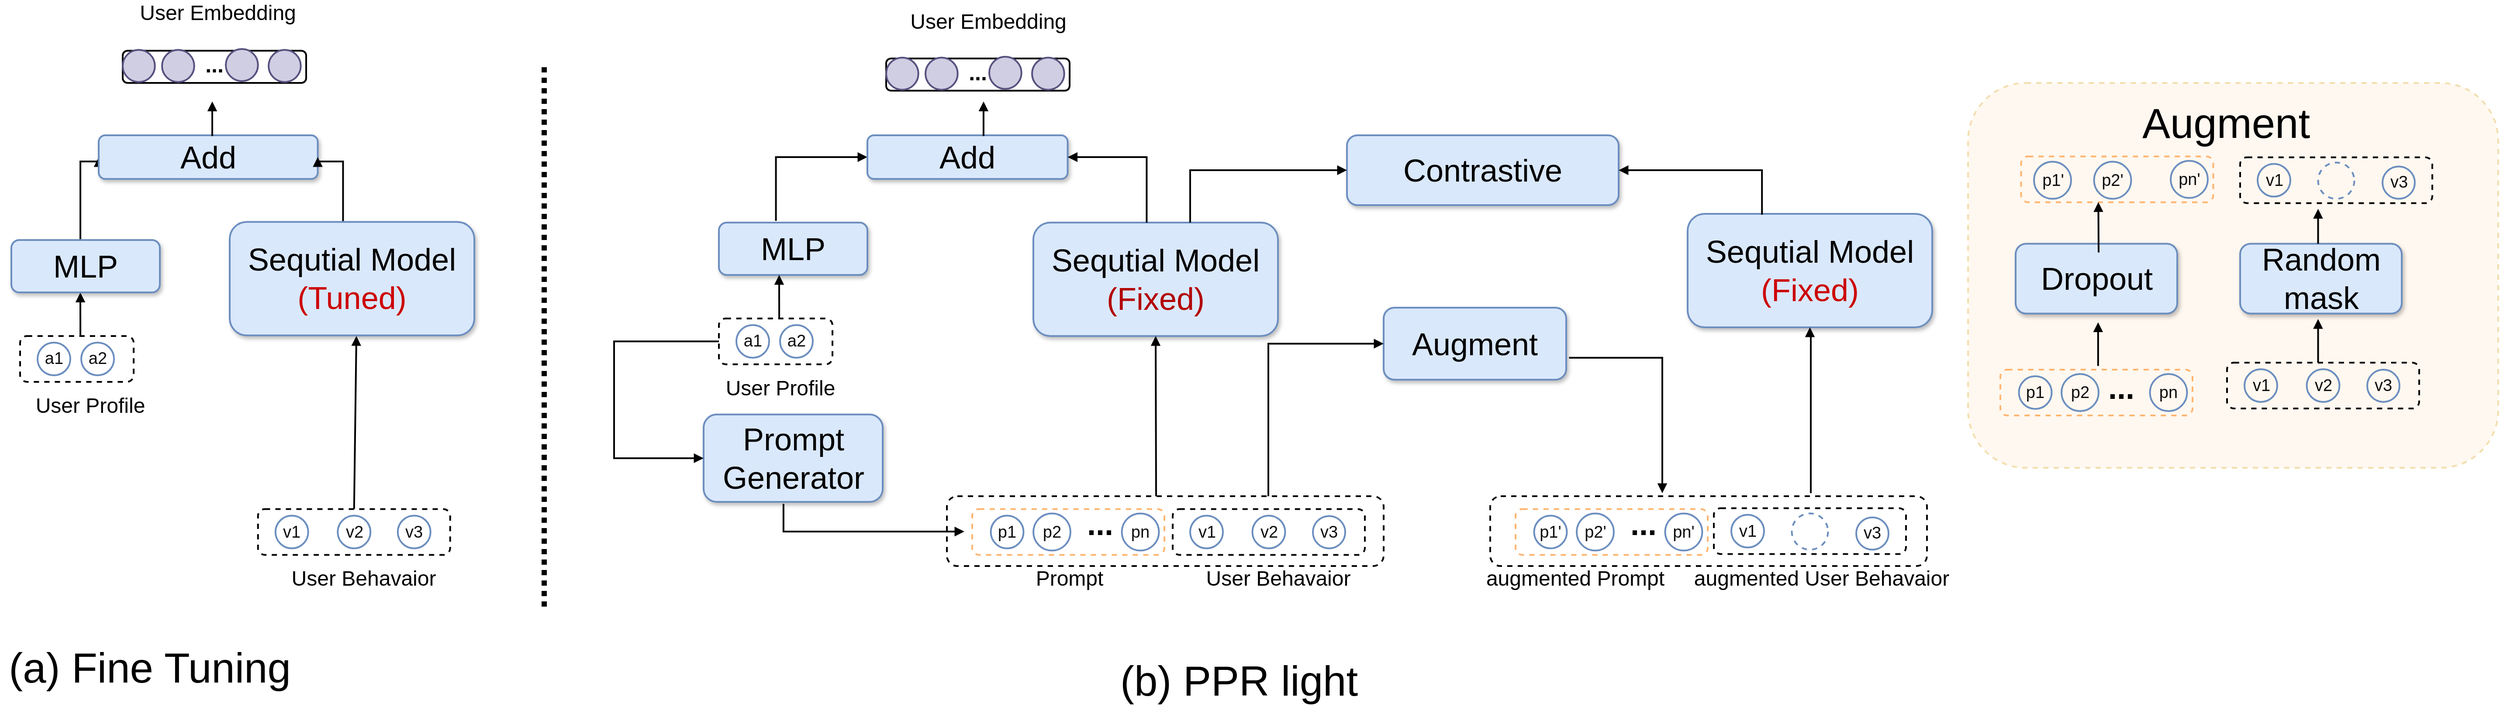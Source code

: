 <mxfile version="16.5.3" type="github">
  <diagram id="aS8oaicNbCkJTfkluQLp" name="第 1 页">
    <mxGraphModel dx="2620" dy="2096" grid="1" gridSize="10" guides="1" tooltips="1" connect="1" arrows="1" fold="1" page="1" pageScale="1" pageWidth="827" pageHeight="1169" math="0" shadow="0">
      <root>
        <mxCell id="0" />
        <mxCell id="1" parent="0" />
        <mxCell id="Ihp9EkSwN32YHoUl-qDa-56" value="" style="rounded=1;whiteSpace=wrap;html=1;fontSize=16;strokeWidth=2;fillColor=#ffe6cc;align=center;strokeColor=#d79b00;shadow=0;dashed=1;opacity=30;" parent="1" vertex="1">
          <mxGeometry x="2160" y="-40" width="607" height="441" as="geometry" />
        </mxCell>
        <mxCell id="Ihp9EkSwN32YHoUl-qDa-21" value="" style="rounded=1;whiteSpace=wrap;html=1;fontSize=16;fontColor=#000000;strokeWidth=2;fillColor=none;align=center;strokeColor=#000000;shadow=0;dashed=1;" parent="1" vertex="1">
          <mxGeometry x="1613" y="433.5" width="500" height="80" as="geometry" />
        </mxCell>
        <mxCell id="qPcQ9MrOAGg3BTobNgeT-1" value="" style="rounded=1;whiteSpace=wrap;html=1;fontSize=16;fontColor=#000000;strokeWidth=2;fillColor=none;align=center;strokeColor=#000000;shadow=0;dashed=1;" parent="1" vertex="1">
          <mxGeometry x="202.36" y="448.25" width="220" height="52.5" as="geometry" />
        </mxCell>
        <mxCell id="FrOMpBuzF8apIuOrP_3H-1" value="&lt;font color=&quot;#0d0d0d&quot;&gt;v1&lt;/font&gt;" style="ellipse;whiteSpace=wrap;html=1;aspect=fixed;fontSize=19;fontColor=#3399FF;strokeWidth=2;fillColor=none;strokeColor=#6C8EBF;" parent="1" vertex="1">
          <mxGeometry x="222.36" y="455.75" width="37.5" height="37.5" as="geometry" />
        </mxCell>
        <mxCell id="FrOMpBuzF8apIuOrP_3H-2" value="&lt;font color=&quot;#0d0d0d&quot;&gt;v2&lt;/font&gt;" style="ellipse;whiteSpace=wrap;html=1;aspect=fixed;fontSize=19;fontColor=#3399FF;strokeWidth=2;fillColor=none;strokeColor=#6C8EBF;" parent="1" vertex="1">
          <mxGeometry x="293.61" y="455.75" width="37.5" height="37.5" as="geometry" />
        </mxCell>
        <mxCell id="FrOMpBuzF8apIuOrP_3H-3" value="&lt;font color=&quot;#0d0d0d&quot;&gt;v3&lt;/font&gt;" style="ellipse;whiteSpace=wrap;html=1;aspect=fixed;fontSize=19;fontColor=#3399FF;strokeWidth=2;fillColor=none;strokeColor=#6C8EBF;" parent="1" vertex="1">
          <mxGeometry x="362.36" y="455.75" width="37.5" height="37.5" as="geometry" />
        </mxCell>
        <mxCell id="FrOMpBuzF8apIuOrP_3H-5" value="" style="endArrow=block;html=1;rounded=0;exitX=0.5;exitY=0;exitDx=0;exitDy=0;entryX=0.5;entryY=1;entryDx=0;entryDy=0;endFill=1;strokeWidth=2;" parent="1" source="qPcQ9MrOAGg3BTobNgeT-1" edge="1">
          <mxGeometry width="50" height="50" relative="1" as="geometry">
            <mxPoint x="250" y="240" as="sourcePoint" />
            <mxPoint x="315" y="250" as="targetPoint" />
          </mxGeometry>
        </mxCell>
        <mxCell id="FrOMpBuzF8apIuOrP_3H-6" value="&lt;font style=&quot;font-size: 24px&quot;&gt;User Behavaior&lt;/font&gt;" style="text;html=1;resizable=0;autosize=1;align=center;verticalAlign=middle;points=[];fillColor=none;strokeColor=none;rounded=0;" parent="1" vertex="1">
          <mxGeometry x="232.86" y="518.25" width="180" height="20" as="geometry" />
        </mxCell>
        <mxCell id="FrOMpBuzF8apIuOrP_3H-9" value="" style="rounded=1;whiteSpace=wrap;html=1;fontSize=16;fontColor=#000000;strokeWidth=2;fillColor=none;align=center;strokeColor=#000000;shadow=0;dashed=1;" parent="1" vertex="1">
          <mxGeometry x="-70" y="250" width="130" height="52.5" as="geometry" />
        </mxCell>
        <mxCell id="FrOMpBuzF8apIuOrP_3H-10" value="&lt;font color=&quot;#0d0d0d&quot;&gt;a1&lt;/font&gt;" style="ellipse;whiteSpace=wrap;html=1;aspect=fixed;fontSize=19;fontColor=#3399FF;strokeWidth=2;fillColor=none;strokeColor=#6C8EBF;" parent="1" vertex="1">
          <mxGeometry x="-50" y="257.5" width="37.5" height="37.5" as="geometry" />
        </mxCell>
        <mxCell id="FrOMpBuzF8apIuOrP_3H-11" value="&lt;font color=&quot;#0d0d0d&quot;&gt;a2&lt;/font&gt;" style="ellipse;whiteSpace=wrap;html=1;aspect=fixed;fontSize=19;fontColor=#3399FF;strokeWidth=2;fillColor=none;strokeColor=#6C8EBF;" parent="1" vertex="1">
          <mxGeometry y="257.5" width="37.5" height="37.5" as="geometry" />
        </mxCell>
        <mxCell id="FrOMpBuzF8apIuOrP_3H-12" value="&lt;font style=&quot;font-size: 24px&quot;&gt;User Profile&lt;/font&gt;" style="text;html=1;resizable=0;autosize=1;align=center;verticalAlign=middle;points=[];fillColor=none;strokeColor=none;rounded=0;" parent="1" vertex="1">
          <mxGeometry x="-60" y="320" width="140" height="20" as="geometry" />
        </mxCell>
        <mxCell id="FrOMpBuzF8apIuOrP_3H-13" value="" style="endArrow=block;html=1;rounded=0;exitX=0.531;exitY=0;exitDx=0;exitDy=0;entryX=0.5;entryY=1;entryDx=0;entryDy=0;endFill=1;strokeWidth=2;exitPerimeter=0;" parent="1" source="FrOMpBuzF8apIuOrP_3H-9" edge="1">
          <mxGeometry width="50" height="50" relative="1" as="geometry">
            <mxPoint x="-1" y="239.87" as="sourcePoint" />
            <mxPoint x="-1" y="200.12" as="targetPoint" />
          </mxGeometry>
        </mxCell>
        <mxCell id="FrOMpBuzF8apIuOrP_3H-15" value="" style="endArrow=block;html=1;rounded=0;exitX=0.531;exitY=0;exitDx=0;exitDy=0;endFill=1;strokeWidth=2;exitPerimeter=0;edgeStyle=elbowEdgeStyle;elbow=vertical;entryX=0;entryY=0.5;entryDx=0;entryDy=0;" parent="1" target="FrOMpBuzF8apIuOrP_3H-16" edge="1">
          <mxGeometry width="50" height="50" relative="1" as="geometry">
            <mxPoint x="-0.97" y="140.12" as="sourcePoint" />
            <mxPoint x="-40" y="50" as="targetPoint" />
            <Array as="points">
              <mxPoint x="-1" y="50" />
            </Array>
          </mxGeometry>
        </mxCell>
        <mxCell id="FrOMpBuzF8apIuOrP_3H-16" value="&lt;font style=&quot;font-size: 36px&quot;&gt;Add&lt;/font&gt;" style="rounded=1;whiteSpace=wrap;html=1;fontSize=16;strokeWidth=2;fillColor=#dae8fc;align=center;strokeColor=#6c8ebf;shadow=1;" parent="1" vertex="1">
          <mxGeometry x="20" y="20" width="250.75" height="50" as="geometry" />
        </mxCell>
        <mxCell id="FrOMpBuzF8apIuOrP_3H-17" value="" style="endArrow=block;html=1;rounded=0;exitX=0.5;exitY=0;exitDx=0;exitDy=0;endFill=1;strokeWidth=2;edgeStyle=elbowEdgeStyle;elbow=vertical;entryX=1;entryY=0.5;entryDx=0;entryDy=0;" parent="1" target="FrOMpBuzF8apIuOrP_3H-16" edge="1">
          <mxGeometry width="50" height="50" relative="1" as="geometry">
            <mxPoint x="299.71" y="130" as="sourcePoint" />
            <mxPoint x="300" y="50" as="targetPoint" />
            <Array as="points">
              <mxPoint x="300" y="50" />
            </Array>
          </mxGeometry>
        </mxCell>
        <mxCell id="FrOMpBuzF8apIuOrP_3H-20" value="" style="endArrow=block;html=1;rounded=0;exitX=0.5;exitY=0;exitDx=0;exitDy=0;entryX=0.5;entryY=1;entryDx=0;entryDy=0;endFill=1;strokeWidth=2;" parent="1" edge="1">
          <mxGeometry width="50" height="50" relative="1" as="geometry">
            <mxPoint x="150" y="21" as="sourcePoint" />
            <mxPoint x="150" y="-18.75" as="targetPoint" />
          </mxGeometry>
        </mxCell>
        <mxCell id="FrOMpBuzF8apIuOrP_3H-22" value="&lt;font style=&quot;font-size: 36px&quot;&gt;Sequtial Model&lt;br&gt;&lt;font color=&quot;#b20000&quot;&gt;(Fixed)&lt;/font&gt;&lt;/font&gt;" style="rounded=1;whiteSpace=wrap;html=1;fontSize=16;strokeWidth=2;fillColor=#dae8fc;align=center;strokeColor=#6c8ebf;shadow=1;" parent="1" vertex="1">
          <mxGeometry x="1090" y="120" width="280" height="130" as="geometry" />
        </mxCell>
        <mxCell id="FrOMpBuzF8apIuOrP_3H-23" value="" style="rounded=1;whiteSpace=wrap;html=1;fontSize=16;fontColor=#000000;strokeWidth=2;fillColor=none;align=center;strokeColor=#000000;shadow=0;dashed=1;" parent="1" vertex="1">
          <mxGeometry x="1249.5" y="448.25" width="220" height="52.5" as="geometry" />
        </mxCell>
        <mxCell id="FrOMpBuzF8apIuOrP_3H-24" value="&lt;font color=&quot;#0d0d0d&quot;&gt;v1&lt;/font&gt;" style="ellipse;whiteSpace=wrap;html=1;aspect=fixed;fontSize=19;fontColor=#3399FF;strokeWidth=2;fillColor=none;strokeColor=#6C8EBF;" parent="1" vertex="1">
          <mxGeometry x="1269.5" y="455.75" width="37.5" height="37.5" as="geometry" />
        </mxCell>
        <mxCell id="FrOMpBuzF8apIuOrP_3H-25" value="&lt;font color=&quot;#0d0d0d&quot;&gt;v2&lt;/font&gt;" style="ellipse;whiteSpace=wrap;html=1;aspect=fixed;fontSize=19;fontColor=#3399FF;strokeWidth=2;fillColor=none;strokeColor=#6C8EBF;" parent="1" vertex="1">
          <mxGeometry x="1340.75" y="455.75" width="37.5" height="37.5" as="geometry" />
        </mxCell>
        <mxCell id="FrOMpBuzF8apIuOrP_3H-26" value="&lt;font color=&quot;#0d0d0d&quot;&gt;v3&lt;/font&gt;" style="ellipse;whiteSpace=wrap;html=1;aspect=fixed;fontSize=19;fontColor=#3399FF;strokeWidth=2;fillColor=none;strokeColor=#6C8EBF;" parent="1" vertex="1">
          <mxGeometry x="1410" y="456.25" width="37" height="37" as="geometry" />
        </mxCell>
        <mxCell id="FrOMpBuzF8apIuOrP_3H-27" value="" style="endArrow=block;html=1;rounded=0;entryX=0.5;entryY=1;entryDx=0;entryDy=0;endFill=1;strokeWidth=2;exitX=0.479;exitY=0;exitDx=0;exitDy=0;exitPerimeter=0;" parent="1" source="FrOMpBuzF8apIuOrP_3H-49" target="FrOMpBuzF8apIuOrP_3H-22" edge="1">
          <mxGeometry width="50" height="50" relative="1" as="geometry">
            <mxPoint x="1210" y="390" as="sourcePoint" />
            <mxPoint x="1220" y="180" as="targetPoint" />
          </mxGeometry>
        </mxCell>
        <mxCell id="FrOMpBuzF8apIuOrP_3H-28" value="&lt;font style=&quot;font-size: 24px&quot;&gt;User Behavaior&lt;/font&gt;" style="text;html=1;resizable=0;autosize=1;align=center;verticalAlign=middle;points=[];fillColor=none;strokeColor=none;rounded=0;" parent="1" vertex="1">
          <mxGeometry x="1280" y="518.25" width="180" height="20" as="geometry" />
        </mxCell>
        <mxCell id="FrOMpBuzF8apIuOrP_3H-29" value="&lt;font style=&quot;font-size: 36px&quot;&gt;MLP&lt;/font&gt;" style="rounded=1;whiteSpace=wrap;html=1;fontSize=16;strokeWidth=2;fillColor=#dae8fc;align=center;strokeColor=#6c8ebf;shadow=1;" parent="1" vertex="1">
          <mxGeometry x="730" y="120" width="170" height="60" as="geometry" />
        </mxCell>
        <mxCell id="FrOMpBuzF8apIuOrP_3H-30" value="" style="rounded=1;whiteSpace=wrap;html=1;fontSize=16;fontColor=#000000;strokeWidth=2;fillColor=none;align=center;strokeColor=#000000;shadow=0;dashed=1;" parent="1" vertex="1">
          <mxGeometry x="730" y="229.88" width="130" height="52.5" as="geometry" />
        </mxCell>
        <mxCell id="FrOMpBuzF8apIuOrP_3H-31" value="&lt;font color=&quot;#0d0d0d&quot;&gt;a1&lt;/font&gt;" style="ellipse;whiteSpace=wrap;html=1;aspect=fixed;fontSize=19;fontColor=#3399FF;strokeWidth=2;fillColor=none;strokeColor=#6C8EBF;" parent="1" vertex="1">
          <mxGeometry x="750" y="237.38" width="37.5" height="37.5" as="geometry" />
        </mxCell>
        <mxCell id="FrOMpBuzF8apIuOrP_3H-32" value="&lt;font color=&quot;#0d0d0d&quot;&gt;a2&lt;/font&gt;" style="ellipse;whiteSpace=wrap;html=1;aspect=fixed;fontSize=19;fontColor=#3399FF;strokeWidth=2;fillColor=none;strokeColor=#6C8EBF;" parent="1" vertex="1">
          <mxGeometry x="800" y="237.38" width="37.5" height="37.5" as="geometry" />
        </mxCell>
        <mxCell id="FrOMpBuzF8apIuOrP_3H-33" value="&lt;font style=&quot;font-size: 24px&quot;&gt;User Profile&lt;/font&gt;" style="text;html=1;resizable=0;autosize=1;align=center;verticalAlign=middle;points=[];fillColor=none;strokeColor=none;rounded=0;" parent="1" vertex="1">
          <mxGeometry x="730" y="299.88" width="140" height="20" as="geometry" />
        </mxCell>
        <mxCell id="FrOMpBuzF8apIuOrP_3H-34" value="" style="endArrow=block;html=1;rounded=0;exitX=0.531;exitY=0;exitDx=0;exitDy=0;entryX=0.5;entryY=1;entryDx=0;entryDy=0;endFill=1;strokeWidth=2;exitPerimeter=0;" parent="1" source="FrOMpBuzF8apIuOrP_3H-30" edge="1">
          <mxGeometry width="50" height="50" relative="1" as="geometry">
            <mxPoint x="799" y="219.75" as="sourcePoint" />
            <mxPoint x="799" y="180.0" as="targetPoint" />
          </mxGeometry>
        </mxCell>
        <mxCell id="FrOMpBuzF8apIuOrP_3H-35" value="" style="endArrow=block;html=1;rounded=0;endFill=1;strokeWidth=2;edgeStyle=elbowEdgeStyle;elbow=vertical;entryX=0;entryY=0.5;entryDx=0;entryDy=0;exitX=0.384;exitY=-0.034;exitDx=0;exitDy=0;exitPerimeter=0;" parent="1" source="FrOMpBuzF8apIuOrP_3H-29" target="FrOMpBuzF8apIuOrP_3H-36" edge="1">
          <mxGeometry width="50" height="50" relative="1" as="geometry">
            <mxPoint x="800" y="110" as="sourcePoint" />
            <mxPoint x="880" y="40" as="targetPoint" />
            <Array as="points">
              <mxPoint x="815" y="45" />
            </Array>
          </mxGeometry>
        </mxCell>
        <mxCell id="FrOMpBuzF8apIuOrP_3H-36" value="&lt;font style=&quot;font-size: 36px&quot;&gt;Add&lt;/font&gt;" style="rounded=1;whiteSpace=wrap;html=1;fontSize=16;strokeWidth=2;fillColor=#dae8fc;align=center;strokeColor=#6c8ebf;shadow=1;" parent="1" vertex="1">
          <mxGeometry x="900" y="20" width="229.25" height="50" as="geometry" />
        </mxCell>
        <mxCell id="FrOMpBuzF8apIuOrP_3H-37" value="" style="endArrow=block;html=1;rounded=0;exitX=0.5;exitY=0;exitDx=0;exitDy=0;endFill=1;strokeWidth=2;edgeStyle=elbowEdgeStyle;elbow=vertical;entryX=1;entryY=0.5;entryDx=0;entryDy=0;" parent="1" target="FrOMpBuzF8apIuOrP_3H-36" edge="1">
          <mxGeometry width="50" height="50" relative="1" as="geometry">
            <mxPoint x="1219.71" y="120" as="sourcePoint" />
            <mxPoint x="1220" y="40" as="targetPoint" />
            <Array as="points">
              <mxPoint x="1170" y="45" />
            </Array>
          </mxGeometry>
        </mxCell>
        <mxCell id="FrOMpBuzF8apIuOrP_3H-39" value="" style="endArrow=block;html=1;rounded=0;exitX=0.5;exitY=0;exitDx=0;exitDy=0;entryX=0.5;entryY=1;entryDx=0;entryDy=0;endFill=1;strokeWidth=2;" parent="1" edge="1">
          <mxGeometry width="50" height="50" relative="1" as="geometry">
            <mxPoint x="1032.95" y="21" as="sourcePoint" />
            <mxPoint x="1032.95" y="-18.75" as="targetPoint" />
          </mxGeometry>
        </mxCell>
        <mxCell id="FrOMpBuzF8apIuOrP_3H-41" value="&lt;font style=&quot;font-size: 36px&quot;&gt;Prompt Generator&lt;/font&gt;" style="rounded=1;whiteSpace=wrap;html=1;fontSize=16;strokeWidth=2;fillColor=#dae8fc;align=center;strokeColor=#6c8ebf;shadow=1;" parent="1" vertex="1">
          <mxGeometry x="712.5" y="339.88" width="205" height="100.12" as="geometry" />
        </mxCell>
        <mxCell id="FrOMpBuzF8apIuOrP_3H-43" value="" style="endArrow=block;html=1;rounded=0;exitX=0;exitY=0.5;exitDx=0;exitDy=0;entryX=0;entryY=0.5;entryDx=0;entryDy=0;endFill=1;strokeWidth=2;edgeStyle=elbowEdgeStyle;elbow=vertical;" parent="1" source="FrOMpBuzF8apIuOrP_3H-30" target="FrOMpBuzF8apIuOrP_3H-41" edge="1">
          <mxGeometry width="50" height="50" relative="1" as="geometry">
            <mxPoint x="560" y="289.63" as="sourcePoint" />
            <mxPoint x="560" y="249.88" as="targetPoint" />
            <Array as="points">
              <mxPoint x="610" y="250" />
              <mxPoint x="530" y="322.88" />
            </Array>
          </mxGeometry>
        </mxCell>
        <mxCell id="FrOMpBuzF8apIuOrP_3H-44" value="" style="rounded=1;whiteSpace=wrap;html=1;fontSize=16;fontColor=#000000;strokeWidth=2;fillColor=none;align=center;strokeColor=#FFB570;shadow=0;dashed=1;" parent="1" vertex="1">
          <mxGeometry x="1020" y="448.25" width="220" height="52.5" as="geometry" />
        </mxCell>
        <mxCell id="FrOMpBuzF8apIuOrP_3H-45" value="&lt;font color=&quot;#0d0d0d&quot;&gt;p1&lt;/font&gt;" style="ellipse;whiteSpace=wrap;html=1;aspect=fixed;fontSize=19;fontColor=#3399FF;strokeWidth=2;fillColor=none;strokeColor=#6C8EBF;" parent="1" vertex="1">
          <mxGeometry x="1041.25" y="455.75" width="37.5" height="37.5" as="geometry" />
        </mxCell>
        <mxCell id="FrOMpBuzF8apIuOrP_3H-46" value="&lt;font color=&quot;#0d0d0d&quot;&gt;p2&lt;/font&gt;" style="ellipse;whiteSpace=wrap;html=1;aspect=fixed;fontSize=19;fontColor=#3399FF;strokeWidth=2;fillColor=none;strokeColor=#6C8EBF;" parent="1" vertex="1">
          <mxGeometry x="1090" y="453.25" width="42.5" height="42.5" as="geometry" />
        </mxCell>
        <mxCell id="FrOMpBuzF8apIuOrP_3H-47" value="&lt;font color=&quot;#0d0d0d&quot;&gt;pn&lt;/font&gt;" style="ellipse;whiteSpace=wrap;html=1;aspect=fixed;fontSize=19;fontColor=#3399FF;strokeWidth=2;fillColor=none;strokeColor=#6C8EBF;" parent="1" vertex="1">
          <mxGeometry x="1191.25" y="453.25" width="42.5" height="42.5" as="geometry" />
        </mxCell>
        <mxCell id="FrOMpBuzF8apIuOrP_3H-48" value="&lt;b&gt;&lt;font style=&quot;font-size: 36px&quot;&gt;...&lt;/font&gt;&lt;/b&gt;" style="text;html=1;resizable=0;autosize=1;align=center;verticalAlign=middle;points=[];fillColor=none;strokeColor=none;rounded=0;fontSize=24;" parent="1" vertex="1">
          <mxGeometry x="1141.25" y="444.5" width="50" height="40" as="geometry" />
        </mxCell>
        <mxCell id="FrOMpBuzF8apIuOrP_3H-49" value="" style="rounded=1;whiteSpace=wrap;html=1;fontSize=16;fontColor=#000000;strokeWidth=2;fillColor=none;align=center;strokeColor=#000000;shadow=0;dashed=1;" parent="1" vertex="1">
          <mxGeometry x="991" y="433.5" width="500" height="80" as="geometry" />
        </mxCell>
        <mxCell id="FrOMpBuzF8apIuOrP_3H-50" value="&lt;font style=&quot;font-size: 24px&quot;&gt;Prompt&lt;/font&gt;" style="text;html=1;resizable=0;autosize=1;align=center;verticalAlign=middle;points=[];fillColor=none;strokeColor=none;rounded=0;" parent="1" vertex="1">
          <mxGeometry x="1086.25" y="518.25" width="90" height="20" as="geometry" />
        </mxCell>
        <mxCell id="FrOMpBuzF8apIuOrP_3H-51" value="" style="endArrow=block;html=1;rounded=0;exitX=0.446;exitY=1.023;exitDx=0;exitDy=0;entryX=0.04;entryY=0.5;entryDx=0;entryDy=0;endFill=1;strokeWidth=2;edgeStyle=elbowEdgeStyle;elbow=vertical;entryPerimeter=0;exitPerimeter=0;" parent="1" source="FrOMpBuzF8apIuOrP_3H-41" target="FrOMpBuzF8apIuOrP_3H-49" edge="1">
          <mxGeometry width="50" height="50" relative="1" as="geometry">
            <mxPoint x="880" y="430" as="sourcePoint" />
            <mxPoint x="885" y="543.75" as="targetPoint" />
            <Array as="points">
              <mxPoint x="900" y="474" />
            </Array>
          </mxGeometry>
        </mxCell>
        <mxCell id="FrOMpBuzF8apIuOrP_3H-138" value="" style="endArrow=none;html=1;rounded=0;fontSize=36;strokeWidth=6;elbow=vertical;dashed=1;dashPattern=1 1;" parent="1" edge="1">
          <mxGeometry width="50" height="50" relative="1" as="geometry">
            <mxPoint x="530" y="560" as="sourcePoint" />
            <mxPoint x="530" y="-60" as="targetPoint" />
          </mxGeometry>
        </mxCell>
        <mxCell id="FrOMpBuzF8apIuOrP_3H-140" value="&lt;font style=&quot;font-size: 48px&quot;&gt;(a) Fine Tuning&lt;/font&gt;" style="text;html=1;resizable=0;autosize=1;align=center;verticalAlign=middle;points=[];fillColor=none;strokeColor=none;rounded=0;" parent="1" vertex="1">
          <mxGeometry x="-92.5" y="615" width="340" height="30" as="geometry" />
        </mxCell>
        <mxCell id="FrOMpBuzF8apIuOrP_3H-141" value="&lt;font style=&quot;font-size: 48px&quot;&gt;(b) PPR light&lt;/font&gt;" style="text;html=1;resizable=0;autosize=1;align=center;verticalAlign=middle;points=[];fillColor=none;strokeColor=none;rounded=0;" parent="1" vertex="1">
          <mxGeometry x="1180" y="630" width="290" height="30" as="geometry" />
        </mxCell>
        <mxCell id="Ihp9EkSwN32YHoUl-qDa-15" value="&lt;font style=&quot;font-size: 24px&quot;&gt;augmented User Behavaior&lt;/font&gt;" style="text;html=1;resizable=0;autosize=1;align=center;verticalAlign=middle;points=[];fillColor=none;strokeColor=none;rounded=0;" parent="1" vertex="1">
          <mxGeometry x="1837" y="518.25" width="310" height="20" as="geometry" />
        </mxCell>
        <mxCell id="Ihp9EkSwN32YHoUl-qDa-16" value="" style="rounded=1;whiteSpace=wrap;html=1;fontSize=16;fontColor=#000000;strokeWidth=2;fillColor=none;align=center;strokeColor=#FFB570;shadow=0;dashed=1;" parent="1" vertex="1">
          <mxGeometry x="1642" y="448.25" width="220" height="52.5" as="geometry" />
        </mxCell>
        <mxCell id="Ihp9EkSwN32YHoUl-qDa-17" value="&lt;font color=&quot;#0d0d0d&quot;&gt;p1&#39;&lt;/font&gt;" style="ellipse;whiteSpace=wrap;html=1;aspect=fixed;fontSize=19;fontColor=#3399FF;strokeWidth=2;fillColor=none;strokeColor=#6C8EBF;" parent="1" vertex="1">
          <mxGeometry x="1663.25" y="455.75" width="37.5" height="37.5" as="geometry" />
        </mxCell>
        <mxCell id="Ihp9EkSwN32YHoUl-qDa-18" value="&lt;font color=&quot;#0d0d0d&quot;&gt;p2&#39;&lt;/font&gt;" style="ellipse;whiteSpace=wrap;html=1;aspect=fixed;fontSize=19;fontColor=#3399FF;strokeWidth=2;fillColor=none;strokeColor=#6C8EBF;" parent="1" vertex="1">
          <mxGeometry x="1712" y="453.25" width="42.5" height="42.5" as="geometry" />
        </mxCell>
        <mxCell id="Ihp9EkSwN32YHoUl-qDa-19" value="&lt;font color=&quot;#0d0d0d&quot;&gt;pn&#39;&lt;/font&gt;" style="ellipse;whiteSpace=wrap;html=1;aspect=fixed;fontSize=19;fontColor=#3399FF;strokeWidth=2;fillColor=none;strokeColor=#6C8EBF;" parent="1" vertex="1">
          <mxGeometry x="1813.25" y="453.25" width="42.5" height="42.5" as="geometry" />
        </mxCell>
        <mxCell id="Ihp9EkSwN32YHoUl-qDa-20" value="&lt;b&gt;&lt;font style=&quot;font-size: 36px&quot;&gt;...&lt;/font&gt;&lt;/b&gt;" style="text;html=1;resizable=0;autosize=1;align=center;verticalAlign=middle;points=[];fillColor=none;strokeColor=none;rounded=0;fontSize=24;" parent="1" vertex="1">
          <mxGeometry x="1763.25" y="444.5" width="50" height="40" as="geometry" />
        </mxCell>
        <mxCell id="Ihp9EkSwN32YHoUl-qDa-22" value="&lt;font style=&quot;font-size: 24px&quot;&gt;augmented Prompt&lt;/font&gt;" style="text;html=1;resizable=0;autosize=1;align=center;verticalAlign=middle;points=[];fillColor=none;strokeColor=none;rounded=0;" parent="1" vertex="1">
          <mxGeometry x="1600" y="518.25" width="220" height="20" as="geometry" />
        </mxCell>
        <mxCell id="Ihp9EkSwN32YHoUl-qDa-23" value="&lt;font style=&quot;font-size: 36px&quot;&gt;Augment&lt;/font&gt;" style="rounded=1;whiteSpace=wrap;html=1;fontSize=16;strokeWidth=2;fillColor=#dae8fc;align=center;strokeColor=#6c8ebf;shadow=1;" parent="1" vertex="1">
          <mxGeometry x="1491" y="217.5" width="209" height="82.5" as="geometry" />
        </mxCell>
        <mxCell id="Ihp9EkSwN32YHoUl-qDa-24" value="" style="endArrow=block;html=1;rounded=0;exitX=0.5;exitY=0;exitDx=0;exitDy=0;entryX=0;entryY=0.5;entryDx=0;entryDy=0;endFill=1;strokeWidth=2;fontSize=36;edgeStyle=orthogonalEdgeStyle;" parent="1" target="Ihp9EkSwN32YHoUl-qDa-23" edge="1">
          <mxGeometry width="50" height="50" relative="1" as="geometry">
            <mxPoint x="1359" y="433.5" as="sourcePoint" />
            <mxPoint x="1359" y="393.75" as="targetPoint" />
            <Array as="points">
              <mxPoint x="1359" y="259" />
            </Array>
          </mxGeometry>
        </mxCell>
        <mxCell id="Ihp9EkSwN32YHoUl-qDa-25" value="" style="endArrow=block;html=1;rounded=0;exitX=0.5;exitY=0;exitDx=0;exitDy=0;endFill=1;strokeWidth=2;fontSize=36;edgeStyle=orthogonalEdgeStyle;" parent="1" edge="1">
          <mxGeometry width="50" height="50" relative="1" as="geometry">
            <mxPoint x="1703.25" y="274.88" as="sourcePoint" />
            <mxPoint x="1810" y="430" as="targetPoint" />
            <Array as="points">
              <mxPoint x="1810" y="275" />
            </Array>
          </mxGeometry>
        </mxCell>
        <mxCell id="Ihp9EkSwN32YHoUl-qDa-26" value="&lt;font style=&quot;font-size: 36px&quot;&gt;Sequtial Model&lt;br&gt;&lt;font color=&quot;#cc0000&quot;&gt;(Fixed)&lt;/font&gt;&lt;/font&gt;" style="rounded=1;whiteSpace=wrap;html=1;fontSize=16;strokeWidth=2;fillColor=#dae8fc;align=center;strokeColor=#6c8ebf;shadow=1;" parent="1" vertex="1">
          <mxGeometry x="1839" y="110" width="280" height="130" as="geometry" />
        </mxCell>
        <mxCell id="Ihp9EkSwN32YHoUl-qDa-27" value="" style="endArrow=block;html=1;rounded=0;endFill=1;strokeWidth=2;fontSize=36;edgeStyle=orthogonalEdgeStyle;entryX=0.5;entryY=1;entryDx=0;entryDy=0;" parent="1" target="Ihp9EkSwN32YHoUl-qDa-26" edge="1">
          <mxGeometry width="50" height="50" relative="1" as="geometry">
            <mxPoint x="1979" y="429" as="sourcePoint" />
            <mxPoint x="2095.75" y="584.17" as="targetPoint" />
            <Array as="points">
              <mxPoint x="1980" y="429" />
              <mxPoint x="1980" y="250" />
            </Array>
          </mxGeometry>
        </mxCell>
        <mxCell id="Ihp9EkSwN32YHoUl-qDa-28" value="&lt;font style=&quot;font-size: 36px&quot;&gt;Contrastive&lt;/font&gt;" style="rounded=1;whiteSpace=wrap;html=1;fontSize=16;strokeWidth=2;fillColor=#dae8fc;align=center;strokeColor=#6c8ebf;shadow=1;" parent="1" vertex="1">
          <mxGeometry x="1449" y="20" width="311" height="80" as="geometry" />
        </mxCell>
        <mxCell id="Ihp9EkSwN32YHoUl-qDa-29" value="" style="endArrow=block;html=1;rounded=0;exitX=0.5;exitY=0;exitDx=0;exitDy=0;entryX=0;entryY=0.5;entryDx=0;entryDy=0;endFill=1;strokeWidth=2;fontSize=36;edgeStyle=orthogonalEdgeStyle;" parent="1" target="Ihp9EkSwN32YHoUl-qDa-28" edge="1">
          <mxGeometry width="50" height="50" relative="1" as="geometry">
            <mxPoint x="1269.5" y="120" as="sourcePoint" />
            <mxPoint x="1401.5" y="-54.75" as="targetPoint" />
            <Array as="points">
              <mxPoint x="1270" y="60" />
            </Array>
          </mxGeometry>
        </mxCell>
        <mxCell id="Ihp9EkSwN32YHoUl-qDa-30" value="" style="endArrow=block;html=1;rounded=0;entryX=1;entryY=0.5;entryDx=0;entryDy=0;endFill=1;strokeWidth=2;fontSize=36;edgeStyle=orthogonalEdgeStyle;exitX=0.304;exitY=0.008;exitDx=0;exitDy=0;exitPerimeter=0;" parent="1" source="Ihp9EkSwN32YHoUl-qDa-26" target="Ihp9EkSwN32YHoUl-qDa-28" edge="1">
          <mxGeometry width="50" height="50" relative="1" as="geometry">
            <mxPoint x="1925" y="100" as="sourcePoint" />
            <mxPoint x="2104.75" y="60" as="targetPoint" />
            <Array as="points">
              <mxPoint x="1924" y="60" />
            </Array>
          </mxGeometry>
        </mxCell>
        <mxCell id="Ihp9EkSwN32YHoUl-qDa-33" value="" style="rounded=1;whiteSpace=wrap;html=1;fontSize=16;fontColor=#000000;strokeWidth=2;fillColor=none;align=center;strokeColor=#000000;shadow=0;dashed=1;" parent="1" vertex="1">
          <mxGeometry x="2456.5" y="280.5" width="220" height="52.5" as="geometry" />
        </mxCell>
        <mxCell id="Ihp9EkSwN32YHoUl-qDa-34" value="&lt;font color=&quot;#0d0d0d&quot;&gt;v1&lt;/font&gt;" style="ellipse;whiteSpace=wrap;html=1;aspect=fixed;fontSize=19;fontColor=#3399FF;strokeWidth=2;fillColor=none;strokeColor=#6C8EBF;" parent="1" vertex="1">
          <mxGeometry x="2476.5" y="288" width="37.5" height="37.5" as="geometry" />
        </mxCell>
        <mxCell id="Ihp9EkSwN32YHoUl-qDa-35" value="&lt;font color=&quot;#0d0d0d&quot;&gt;v2&lt;/font&gt;" style="ellipse;whiteSpace=wrap;html=1;aspect=fixed;fontSize=19;fontColor=#3399FF;strokeWidth=2;fillColor=none;strokeColor=#6C8EBF;" parent="1" vertex="1">
          <mxGeometry x="2547.75" y="288" width="37.5" height="37.5" as="geometry" />
        </mxCell>
        <mxCell id="Ihp9EkSwN32YHoUl-qDa-36" value="&lt;font color=&quot;#0d0d0d&quot;&gt;v3&lt;/font&gt;" style="ellipse;whiteSpace=wrap;html=1;aspect=fixed;fontSize=19;fontColor=#3399FF;strokeWidth=2;fillColor=none;strokeColor=#6C8EBF;" parent="1" vertex="1">
          <mxGeometry x="2617" y="288.5" width="37" height="37" as="geometry" />
        </mxCell>
        <mxCell id="Ihp9EkSwN32YHoUl-qDa-37" value="" style="rounded=1;whiteSpace=wrap;html=1;fontSize=16;fontColor=#000000;strokeWidth=2;fillColor=none;align=center;strokeColor=#FFB570;shadow=0;dashed=1;" parent="1" vertex="1">
          <mxGeometry x="2197" y="288.5" width="220" height="52.5" as="geometry" />
        </mxCell>
        <mxCell id="Ihp9EkSwN32YHoUl-qDa-38" value="&lt;font color=&quot;#0d0d0d&quot;&gt;p1&lt;/font&gt;" style="ellipse;whiteSpace=wrap;html=1;aspect=fixed;fontSize=19;fontColor=#3399FF;strokeWidth=2;fillColor=none;strokeColor=#6C8EBF;" parent="1" vertex="1">
          <mxGeometry x="2218.25" y="296" width="37.5" height="37.5" as="geometry" />
        </mxCell>
        <mxCell id="Ihp9EkSwN32YHoUl-qDa-39" value="&lt;font color=&quot;#0d0d0d&quot;&gt;p2&lt;/font&gt;" style="ellipse;whiteSpace=wrap;html=1;aspect=fixed;fontSize=19;fontColor=#3399FF;strokeWidth=2;fillColor=none;strokeColor=#6C8EBF;" parent="1" vertex="1">
          <mxGeometry x="2267" y="293.5" width="42.5" height="42.5" as="geometry" />
        </mxCell>
        <mxCell id="Ihp9EkSwN32YHoUl-qDa-40" value="&lt;font color=&quot;#0d0d0d&quot;&gt;pn&lt;/font&gt;" style="ellipse;whiteSpace=wrap;html=1;aspect=fixed;fontSize=19;fontColor=#3399FF;strokeWidth=2;fillColor=none;strokeColor=#6C8EBF;" parent="1" vertex="1">
          <mxGeometry x="2368.25" y="293.5" width="42.5" height="42.5" as="geometry" />
        </mxCell>
        <mxCell id="Ihp9EkSwN32YHoUl-qDa-41" value="&lt;b&gt;&lt;font style=&quot;font-size: 36px&quot;&gt;...&lt;/font&gt;&lt;/b&gt;" style="text;html=1;resizable=0;autosize=1;align=center;verticalAlign=middle;points=[];fillColor=none;strokeColor=none;rounded=0;fontSize=24;" parent="1" vertex="1">
          <mxGeometry x="2309.5" y="288.5" width="50" height="40" as="geometry" />
        </mxCell>
        <mxCell id="Ihp9EkSwN32YHoUl-qDa-42" value="&lt;font style=&quot;font-size: 36px&quot;&gt;Dropout&lt;/font&gt;" style="rounded=1;whiteSpace=wrap;html=1;fontSize=16;strokeWidth=2;fillColor=#dae8fc;align=center;strokeColor=#6c8ebf;shadow=1;" parent="1" vertex="1">
          <mxGeometry x="2214.5" y="144.25" width="185" height="80" as="geometry" />
        </mxCell>
        <mxCell id="Ihp9EkSwN32YHoUl-qDa-43" value="&lt;font style=&quot;font-size: 36px&quot;&gt;Random mask&lt;/font&gt;" style="rounded=1;whiteSpace=wrap;html=1;fontSize=16;strokeWidth=2;fillColor=#dae8fc;align=center;strokeColor=#6c8ebf;shadow=1;" parent="1" vertex="1">
          <mxGeometry x="2471.5" y="144.25" width="185" height="80" as="geometry" />
        </mxCell>
        <mxCell id="Ihp9EkSwN32YHoUl-qDa-44" value="" style="rounded=1;whiteSpace=wrap;html=1;fontSize=16;fontColor=#000000;strokeWidth=2;fillColor=none;align=center;strokeColor=#FFB570;shadow=0;dashed=1;" parent="1" vertex="1">
          <mxGeometry x="2220.75" y="44.25" width="220" height="52.5" as="geometry" />
        </mxCell>
        <mxCell id="Ihp9EkSwN32YHoUl-qDa-45" value="&lt;font color=&quot;#0d0d0d&quot;&gt;p2&#39;&lt;/font&gt;" style="ellipse;whiteSpace=wrap;html=1;aspect=fixed;fontSize=19;fontColor=#3399FF;strokeWidth=2;fillColor=none;strokeColor=#6C8EBF;" parent="1" vertex="1">
          <mxGeometry x="2304.25" y="50.25" width="42.5" height="42.5" as="geometry" />
        </mxCell>
        <mxCell id="Ihp9EkSwN32YHoUl-qDa-46" value="&lt;font color=&quot;#0d0d0d&quot;&gt;pn&#39;&lt;/font&gt;" style="ellipse;whiteSpace=wrap;html=1;aspect=fixed;fontSize=19;fontColor=#3399FF;strokeWidth=2;fillColor=none;strokeColor=#6C8EBF;" parent="1" vertex="1">
          <mxGeometry x="2392" y="49.25" width="42.5" height="42.5" as="geometry" />
        </mxCell>
        <mxCell id="Ihp9EkSwN32YHoUl-qDa-47" value="&lt;font color=&quot;#0d0d0d&quot;&gt;p1&#39;&lt;/font&gt;" style="ellipse;whiteSpace=wrap;html=1;aspect=fixed;fontSize=19;fontColor=#3399FF;strokeWidth=2;fillColor=none;strokeColor=#6C8EBF;" parent="1" vertex="1">
          <mxGeometry x="2235.5" y="50.25" width="42.5" height="42.5" as="geometry" />
        </mxCell>
        <mxCell id="Ihp9EkSwN32YHoUl-qDa-48" value="" style="rounded=1;whiteSpace=wrap;html=1;fontSize=16;fontColor=#000000;strokeWidth=2;fillColor=none;align=center;strokeColor=#000000;shadow=0;dashed=1;" parent="1" vertex="1">
          <mxGeometry x="2471.5" y="45.25" width="220" height="52.5" as="geometry" />
        </mxCell>
        <mxCell id="Ihp9EkSwN32YHoUl-qDa-49" value="&lt;font color=&quot;#0d0d0d&quot;&gt;v1&lt;/font&gt;" style="ellipse;whiteSpace=wrap;html=1;aspect=fixed;fontSize=19;fontColor=#3399FF;strokeWidth=2;fillColor=none;strokeColor=#6C8EBF;" parent="1" vertex="1">
          <mxGeometry x="2491.5" y="52.75" width="37.5" height="37.5" as="geometry" />
        </mxCell>
        <mxCell id="Ihp9EkSwN32YHoUl-qDa-50" value="" style="ellipse;whiteSpace=wrap;html=1;aspect=fixed;fontSize=19;fontColor=#3399FF;strokeWidth=2;fillColor=none;strokeColor=#6C8EBF;dashed=1;" parent="1" vertex="1">
          <mxGeometry x="2560.75" y="51.25" width="41.5" height="41.5" as="geometry" />
        </mxCell>
        <mxCell id="Ihp9EkSwN32YHoUl-qDa-51" value="&lt;font color=&quot;#0d0d0d&quot;&gt;v3&lt;/font&gt;" style="ellipse;whiteSpace=wrap;html=1;aspect=fixed;fontSize=19;fontColor=#3399FF;strokeWidth=2;fillColor=none;strokeColor=#6C8EBF;" parent="1" vertex="1">
          <mxGeometry x="2634.5" y="55.75" width="37" height="37" as="geometry" />
        </mxCell>
        <mxCell id="Ihp9EkSwN32YHoUl-qDa-52" value="" style="endArrow=block;html=1;rounded=0;endFill=1;strokeWidth=2;fontSize=36;" parent="1" edge="1">
          <mxGeometry width="50" height="50" relative="1" as="geometry">
            <mxPoint x="2560.75" y="280.5" as="sourcePoint" />
            <mxPoint x="2560.75" y="230.5" as="targetPoint" />
          </mxGeometry>
        </mxCell>
        <mxCell id="Ihp9EkSwN32YHoUl-qDa-53" value="" style="endArrow=block;html=1;rounded=0;endFill=1;strokeWidth=2;fontSize=36;" parent="1" edge="1">
          <mxGeometry width="50" height="50" relative="1" as="geometry">
            <mxPoint x="2308.91" y="284.25" as="sourcePoint" />
            <mxPoint x="2308.91" y="234.25" as="targetPoint" />
          </mxGeometry>
        </mxCell>
        <mxCell id="Ihp9EkSwN32YHoUl-qDa-54" value="" style="endArrow=block;html=1;rounded=0;endFill=1;strokeWidth=2;entryX=0.402;entryY=0.997;entryDx=0;entryDy=0;entryPerimeter=0;fontSize=36;" parent="1" target="Ihp9EkSwN32YHoUl-qDa-44" edge="1">
          <mxGeometry width="50" height="50" relative="1" as="geometry">
            <mxPoint x="2309.5" y="154.25" as="sourcePoint" />
            <mxPoint x="2309.5" y="104.25" as="targetPoint" />
          </mxGeometry>
        </mxCell>
        <mxCell id="Ihp9EkSwN32YHoUl-qDa-55" value="" style="endArrow=block;html=1;rounded=0;endFill=1;strokeWidth=2;fontSize=36;" parent="1" edge="1">
          <mxGeometry width="50" height="50" relative="1" as="geometry">
            <mxPoint x="2560.75" y="144.25" as="sourcePoint" />
            <mxPoint x="2560.75" y="104.25" as="targetPoint" />
          </mxGeometry>
        </mxCell>
        <mxCell id="Ihp9EkSwN32YHoUl-qDa-57" value="&lt;font style=&quot;font-size: 48px&quot;&gt;Augment&lt;/font&gt;" style="text;html=1;resizable=0;autosize=1;align=center;verticalAlign=middle;points=[];fillColor=none;strokeColor=none;rounded=0;" parent="1" vertex="1">
          <mxGeometry x="2349.5" y="-9" width="210" height="30" as="geometry" />
        </mxCell>
        <mxCell id="fseADKwynrdBCOjXsCpS-1" value="" style="rounded=1;whiteSpace=wrap;html=1;shadow=0;sketch=0;fontSize=19;fontColor=#000000;strokeColor=#000000;strokeWidth=2;fillColor=none;align=center;rotation=0;direction=west;" parent="1" vertex="1">
          <mxGeometry x="921.488" y="-68.003" width="210.01" height="36.87" as="geometry" />
        </mxCell>
        <mxCell id="fseADKwynrdBCOjXsCpS-2" value="" style="ellipse;whiteSpace=wrap;html=1;aspect=fixed;shadow=0;sketch=0;fontSize=19;strokeWidth=2;fillColor=#d0cee2;align=center;rotation=0;strokeColor=#56517e;direction=west;" parent="1" vertex="1">
          <mxGeometry x="921.488" y="-69.003" width="36.87" height="36.87" as="geometry" />
        </mxCell>
        <mxCell id="fseADKwynrdBCOjXsCpS-3" value="" style="ellipse;whiteSpace=wrap;html=1;aspect=fixed;shadow=0;sketch=0;fontSize=19;strokeWidth=2;fillColor=#d0cee2;align=center;rotation=0;strokeColor=#56517e;direction=west;" parent="1" vertex="1">
          <mxGeometry x="966.488" y="-69.003" width="36.87" height="36.87" as="geometry" />
        </mxCell>
        <mxCell id="fseADKwynrdBCOjXsCpS-4" value="&lt;b&gt;&lt;font style=&quot;font-size: 25px&quot;&gt;...&lt;/font&gt;&lt;/b&gt;" style="text;html=1;resizable=0;autosize=1;align=center;verticalAlign=middle;points=[];fillColor=none;strokeColor=none;rounded=0;shadow=0;sketch=0;fontSize=19;fontColor=#000000;rotation=0;" parent="1" vertex="1">
          <mxGeometry x="1006.488" y="-68.003" width="40" height="30" as="geometry" />
        </mxCell>
        <mxCell id="fseADKwynrdBCOjXsCpS-5" value="" style="ellipse;whiteSpace=wrap;html=1;aspect=fixed;shadow=0;sketch=0;fontSize=19;strokeColor=#56517e;strokeWidth=2;fillColor=#d0cee2;align=center;rotation=0;direction=west;" parent="1" vertex="1">
          <mxGeometry x="1088.488" y="-69.003" width="36.87" height="36.87" as="geometry" />
        </mxCell>
        <mxCell id="fseADKwynrdBCOjXsCpS-6" value="" style="ellipse;whiteSpace=wrap;html=1;aspect=fixed;shadow=0;sketch=0;fontSize=19;strokeWidth=2;fillColor=#d0cee2;align=center;rotation=0;strokeColor=#56517e;direction=north;" parent="1" vertex="1">
          <mxGeometry x="1039.488" y="-70.003" width="36.87" height="36.87" as="geometry" />
        </mxCell>
        <mxCell id="fseADKwynrdBCOjXsCpS-8" value="&lt;font style=&quot;font-size: 24px&quot;&gt;User Embedding&lt;/font&gt;" style="text;html=1;resizable=0;autosize=1;align=center;verticalAlign=middle;points=[];fillColor=none;strokeColor=none;rounded=0;" parent="1" vertex="1">
          <mxGeometry x="942.5" y="-120" width="190" height="20" as="geometry" />
        </mxCell>
        <mxCell id="fseADKwynrdBCOjXsCpS-9" value="&lt;font style=&quot;font-size: 36px&quot;&gt;Sequtial Model&lt;br&gt;&lt;font color=&quot;#cc0000&quot;&gt;(Tuned)&lt;/font&gt;&lt;/font&gt;" style="rounded=1;whiteSpace=wrap;html=1;fontSize=16;strokeWidth=2;fillColor=#dae8fc;align=center;strokeColor=#6c8ebf;shadow=1;" parent="1" vertex="1">
          <mxGeometry x="170" y="119.25" width="280" height="130" as="geometry" />
        </mxCell>
        <mxCell id="fseADKwynrdBCOjXsCpS-10" value="&lt;font style=&quot;font-size: 36px&quot;&gt;MLP&lt;/font&gt;" style="rounded=1;whiteSpace=wrap;html=1;fontSize=16;strokeWidth=2;fillColor=#dae8fc;align=center;strokeColor=#6c8ebf;shadow=1;" parent="1" vertex="1">
          <mxGeometry x="-80" y="140" width="170" height="60" as="geometry" />
        </mxCell>
        <mxCell id="fseADKwynrdBCOjXsCpS-11" value="" style="rounded=1;whiteSpace=wrap;html=1;shadow=0;sketch=0;fontSize=19;fontColor=#000000;strokeColor=#000000;strokeWidth=2;fillColor=none;align=center;rotation=0;direction=west;" parent="1" vertex="1">
          <mxGeometry x="47.488" y="-76.873" width="210.01" height="36.87" as="geometry" />
        </mxCell>
        <mxCell id="fseADKwynrdBCOjXsCpS-12" value="" style="ellipse;whiteSpace=wrap;html=1;aspect=fixed;shadow=0;sketch=0;fontSize=19;strokeWidth=2;fillColor=#d0cee2;align=center;rotation=0;strokeColor=#56517e;direction=west;" parent="1" vertex="1">
          <mxGeometry x="47.488" y="-77.873" width="36.87" height="36.87" as="geometry" />
        </mxCell>
        <mxCell id="fseADKwynrdBCOjXsCpS-13" value="" style="ellipse;whiteSpace=wrap;html=1;aspect=fixed;shadow=0;sketch=0;fontSize=19;strokeWidth=2;fillColor=#d0cee2;align=center;rotation=0;strokeColor=#56517e;direction=west;" parent="1" vertex="1">
          <mxGeometry x="92.488" y="-77.873" width="36.87" height="36.87" as="geometry" />
        </mxCell>
        <mxCell id="fseADKwynrdBCOjXsCpS-14" value="&lt;b&gt;&lt;font style=&quot;font-size: 25px&quot;&gt;...&lt;/font&gt;&lt;/b&gt;" style="text;html=1;resizable=0;autosize=1;align=center;verticalAlign=middle;points=[];fillColor=none;strokeColor=none;rounded=0;shadow=0;sketch=0;fontSize=19;fontColor=#000000;rotation=0;" parent="1" vertex="1">
          <mxGeometry x="132.488" y="-76.873" width="40" height="30" as="geometry" />
        </mxCell>
        <mxCell id="fseADKwynrdBCOjXsCpS-15" value="" style="ellipse;whiteSpace=wrap;html=1;aspect=fixed;shadow=0;sketch=0;fontSize=19;strokeColor=#56517e;strokeWidth=2;fillColor=#d0cee2;align=center;rotation=0;direction=west;" parent="1" vertex="1">
          <mxGeometry x="214.488" y="-77.873" width="36.87" height="36.87" as="geometry" />
        </mxCell>
        <mxCell id="fseADKwynrdBCOjXsCpS-16" value="" style="ellipse;whiteSpace=wrap;html=1;aspect=fixed;shadow=0;sketch=0;fontSize=19;strokeWidth=2;fillColor=#d0cee2;align=center;rotation=0;strokeColor=#56517e;direction=north;" parent="1" vertex="1">
          <mxGeometry x="165.488" y="-78.873" width="36.87" height="36.87" as="geometry" />
        </mxCell>
        <mxCell id="fseADKwynrdBCOjXsCpS-17" value="&lt;font style=&quot;font-size: 24px&quot;&gt;User Embedding&lt;/font&gt;" style="text;html=1;resizable=0;autosize=1;align=center;verticalAlign=middle;points=[];fillColor=none;strokeColor=none;rounded=0;" parent="1" vertex="1">
          <mxGeometry x="61.36" y="-130" width="190" height="20" as="geometry" />
        </mxCell>
        <mxCell id="x98xdZQYP5FWaMObevMJ-2" value="" style="rounded=1;whiteSpace=wrap;html=1;fontSize=16;fontColor=#000000;strokeWidth=2;fillColor=none;align=center;strokeColor=#000000;shadow=0;dashed=1;" vertex="1" parent="1">
          <mxGeometry x="1869" y="447.25" width="220" height="52.5" as="geometry" />
        </mxCell>
        <mxCell id="x98xdZQYP5FWaMObevMJ-3" value="&lt;font color=&quot;#0d0d0d&quot;&gt;v1&lt;/font&gt;" style="ellipse;whiteSpace=wrap;html=1;aspect=fixed;fontSize=19;fontColor=#3399FF;strokeWidth=2;fillColor=none;strokeColor=#6C8EBF;" vertex="1" parent="1">
          <mxGeometry x="1889" y="454.75" width="37.5" height="37.5" as="geometry" />
        </mxCell>
        <mxCell id="x98xdZQYP5FWaMObevMJ-4" value="" style="ellipse;whiteSpace=wrap;html=1;aspect=fixed;fontSize=19;fontColor=#3399FF;strokeWidth=2;fillColor=none;strokeColor=#6C8EBF;dashed=1;" vertex="1" parent="1">
          <mxGeometry x="1958.25" y="453.25" width="41.5" height="41.5" as="geometry" />
        </mxCell>
        <mxCell id="x98xdZQYP5FWaMObevMJ-5" value="&lt;font color=&quot;#0d0d0d&quot;&gt;v3&lt;/font&gt;" style="ellipse;whiteSpace=wrap;html=1;aspect=fixed;fontSize=19;fontColor=#3399FF;strokeWidth=2;fillColor=none;strokeColor=#6C8EBF;" vertex="1" parent="1">
          <mxGeometry x="2032" y="457.75" width="37" height="37" as="geometry" />
        </mxCell>
      </root>
    </mxGraphModel>
  </diagram>
</mxfile>
